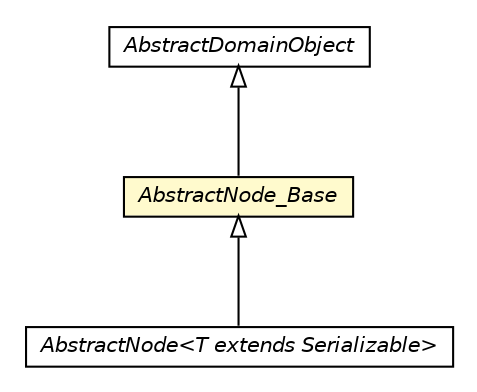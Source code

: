 #!/usr/local/bin/dot
#
# Class diagram 
# Generated by UMLGraph version 5.1 (http://www.umlgraph.org/)
#

digraph G {
	edge [fontname="Helvetica",fontsize=10,labelfontname="Helvetica",labelfontsize=10];
	node [fontname="Helvetica",fontsize=10,shape=plaintext];
	nodesep=0.25;
	ranksep=0.5;
	// pt.ist.fenixframework.core.AbstractDomainObject
	c78421 [label=<<table title="pt.ist.fenixframework.core.AbstractDomainObject" border="0" cellborder="1" cellspacing="0" cellpadding="2" port="p" href="../../core/AbstractDomainObject.html">
		<tr><td><table border="0" cellspacing="0" cellpadding="1">
<tr><td align="center" balign="center"><font face="Helvetica-Oblique"> AbstractDomainObject </font></td></tr>
		</table></td></tr>
		</table>>, fontname="Helvetica", fontcolor="black", fontsize=10.0];
	// pt.ist.fenixframework.adt.bplustree.AbstractNode_Base
	c78541 [label=<<table title="pt.ist.fenixframework.adt.bplustree.AbstractNode_Base" border="0" cellborder="1" cellspacing="0" cellpadding="2" port="p" bgcolor="lemonChiffon" href="./AbstractNode_Base.html">
		<tr><td><table border="0" cellspacing="0" cellpadding="1">
<tr><td align="center" balign="center"><font face="Helvetica-Oblique"> AbstractNode_Base </font></td></tr>
		</table></td></tr>
		</table>>, fontname="Helvetica", fontcolor="black", fontsize=10.0];
	// pt.ist.fenixframework.adt.bplustree.AbstractNode<T extends java.io.Serializable>
	c78542 [label=<<table title="pt.ist.fenixframework.adt.bplustree.AbstractNode" border="0" cellborder="1" cellspacing="0" cellpadding="2" port="p" href="./AbstractNode.html">
		<tr><td><table border="0" cellspacing="0" cellpadding="1">
<tr><td align="center" balign="center"><font face="Helvetica-Oblique"> AbstractNode&lt;T extends Serializable&gt; </font></td></tr>
		</table></td></tr>
		</table>>, fontname="Helvetica", fontcolor="black", fontsize=10.0];
	//pt.ist.fenixframework.adt.bplustree.AbstractNode_Base extends pt.ist.fenixframework.core.AbstractDomainObject
	c78421:p -> c78541:p [dir=back,arrowtail=empty];
	//pt.ist.fenixframework.adt.bplustree.AbstractNode<T extends java.io.Serializable> extends pt.ist.fenixframework.adt.bplustree.AbstractNode_Base
	c78541:p -> c78542:p [dir=back,arrowtail=empty];
}

